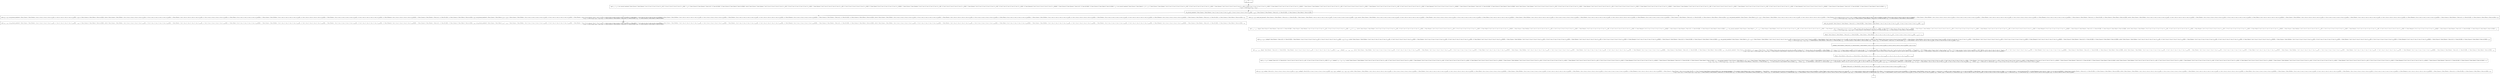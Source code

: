 digraph {
    graph [rankdir=TB
          ,bgcolor=transparent];
    node [shape=box
         ,fillcolor=white
         ,style=filled];
    0 [label=<O <BR/> neq(v<SUB>213</SUB>, v<SUB>213</SUB>)>];
    1 [label=<C <BR/> neq(v<SUB>219</SUB>, v<SUB>219</SUB>), non_ground_member(C Term [Clause C Term [Parent C Succ [C Succ [C Succ [C Succ [v<SUB>219</SUB>]]]] : [C Succ [C Succ [C Succ [C Succ [v<SUB>219</SUB>]]]]]] : v<SUB>128</SUB>], C Term [Clause [C Term [Parent C Term [A []] : [C Term [B []]]]]] : [C Term [Clause [C Term [Male [C Term [A []]]]]]]), solve(C Term [Clause C Term [Father C Var [C Succ [C Succ [C Succ [C Succ [v<SUB>219</SUB>]]]]] : [C Var [C Succ [C Succ [C Succ [C Succ [v<SUB>219</SUB>]]]]]]] : C Term [Parent C Var [C Succ [C Succ [C Succ [C Succ [v<SUB>219</SUB>]]]]] : [C Var [C Succ [C Succ [C Succ [C Succ [v<SUB>219</SUB>]]]]]]] : [C Term [Male [C Var [C Succ [C Succ [C Succ [C Succ [v<SUB>219</SUB>]]]]]]]]] : C Term [Clause C Term [Mother C Var [C Succ [C Succ [C Succ [C Succ [v<SUB>219</SUB>]]]]] : [C Var [C Succ [C Succ [C Succ [C Succ [v<SUB>219</SUB>]]]]]]] : C Term [Parent C Var [C Succ [C Succ [C Succ [C Succ [v<SUB>219</SUB>]]]]] : [C Var [C Succ [C Succ [C Succ [C Succ [v<SUB>219</SUB>]]]]]]] : [C Term [Female [C Var [C Succ [C Succ [C Succ [C Succ [v<SUB>219</SUB>]]]]]]]]] : C Term [Clause [C Term [Parent C Term [A []] : [C Term [B []]]]]] : [C Term [Clause [C Term [Male [C Term [A []]]]]]], v<SUB>128</SUB>), non_ground_member(C Term [Clause C Term [Male [v<SUB>112</SUB>]] : v<SUB>133</SUB>], C Term [Clause C Term [Father C Var [C Succ [C Succ [C Succ [C Succ [v<SUB>219</SUB>]]]]] : [C Var [C Succ [C Succ [C Succ [C Succ [v<SUB>219</SUB>]]]]]]] : C Term [Parent C Var [C Succ [C Succ [C Succ [C Succ [v<SUB>219</SUB>]]]]] : [C Var [C Succ [C Succ [C Succ [C Succ [v<SUB>219</SUB>]]]]]]] : [C Term [Male [C Var [C Succ [C Succ [C Succ [C Succ [v<SUB>219</SUB>]]]]]]]]] : C Term [Clause C Term [Mother C Var [C Succ [C Succ [C Succ [C Succ [v<SUB>219</SUB>]]]]] : [C Var [C Succ [C Succ [C Succ [C Succ [v<SUB>219</SUB>]]]]]]] : C Term [Parent C Var [C Succ [C Succ [C Succ [C Succ [v<SUB>219</SUB>]]]]] : [C Var [C Succ [C Succ [C Succ [C Succ [v<SUB>219</SUB>]]]]]]] : [C Term [Female [C Var [C Succ [C Succ [C Succ [C Succ [v<SUB>219</SUB>]]]]]]]]] : C Term [Clause [C Term [Parent C Term [A []] : [C Term [B []]]]]] : [C Term [Clause [C Term [Male [C Term [A []]]]]]]), solve(C Term [Clause C Term [Father C Var [C Succ [C Succ [C Succ [C Succ [v<SUB>219</SUB>]]]]] : [C Var [C Succ [C Succ [C Succ [C Succ [v<SUB>219</SUB>]]]]]]] : C Term [Parent C Var [C Succ [C Succ [C Succ [C Succ [v<SUB>219</SUB>]]]]] : [C Var [C Succ [C Succ [C Succ [C Succ [v<SUB>219</SUB>]]]]]]] : [C Term [Male [C Var [C Succ [C Succ [C Succ [C Succ [v<SUB>219</SUB>]]]]]]]]] : C Term [Clause C Term [Mother C Var [C Succ [C Succ [C Succ [C Succ [v<SUB>219</SUB>]]]]] : [C Var [C Succ [C Succ [C Succ [C Succ [v<SUB>219</SUB>]]]]]]] : C Term [Parent C Var [C Succ [C Succ [C Succ [C Succ [v<SUB>219</SUB>]]]]] : [C Var [C Succ [C Succ [C Succ [C Succ [v<SUB>219</SUB>]]]]]]] : [C Term [Female [C Var [C Succ [C Succ [C Succ [C Succ [v<SUB>219</SUB>]]]]]]]]] : C Term [Clause [C Term [Parent C Term [A []] : [C Term [B []]]]]] : [C Term [Clause [C Term [Male [C Term [A []]]]]]], v<SUB>133</SUB>) <BR/>  [ v<SUB>213</SUB> &rarr; C Succ [v<SUB>218</SUB>], v<SUB>218</SUB> &rarr; v<SUB>219</SUB> ] >];
    2 [label=<O <BR/> non_ground_member(C Term [Clause C Term [Parent C Succ [C Succ [C Succ [C Succ [v<SUB>219</SUB>]]]] : [C Succ [C Succ [C Succ [C Succ [v<SUB>219</SUB>]]]]]] : v<SUB>128</SUB>], C Term [Clause [C Term [Parent C Term [A []] : [C Term [B []]]]]] : [C Term [Clause [C Term [Male [C Term [A []]]]]]])>];
    3 [label=<C <BR/> neq(v<SUB>219</SUB>, v<SUB>219</SUB>), non_ground_member(C Term [Clause C Term [Parent C Succ [C Succ [C Succ [C Succ [v<SUB>219</SUB>]]]] : [C Succ [C Succ [C Succ [C Succ [v<SUB>219</SUB>]]]]]] : v<SUB>128</SUB>], [C Term [Clause [C Term [Male [C Term [A []]]]]]]), solve(C Term [Clause C Term [Father C Var [C Succ [C Succ [C Succ [C Succ [v<SUB>219</SUB>]]]]] : [C Var [C Succ [C Succ [C Succ [C Succ [v<SUB>219</SUB>]]]]]]] : C Term [Parent C Var [C Succ [C Succ [C Succ [C Succ [v<SUB>219</SUB>]]]]] : [C Var [C Succ [C Succ [C Succ [C Succ [v<SUB>219</SUB>]]]]]]] : [C Term [Male [C Var [C Succ [C Succ [C Succ [C Succ [v<SUB>219</SUB>]]]]]]]]] : C Term [Clause C Term [Mother C Var [C Succ [C Succ [C Succ [C Succ [v<SUB>219</SUB>]]]]] : [C Var [C Succ [C Succ [C Succ [C Succ [v<SUB>219</SUB>]]]]]]] : C Term [Parent C Var [C Succ [C Succ [C Succ [C Succ [v<SUB>219</SUB>]]]]] : [C Var [C Succ [C Succ [C Succ [C Succ [v<SUB>219</SUB>]]]]]]] : [C Term [Female [C Var [C Succ [C Succ [C Succ [C Succ [v<SUB>219</SUB>]]]]]]]]] : C Term [Clause [C Term [Parent C Term [A []] : [C Term [B []]]]]] : [C Term [Clause [C Term [Male [C Term [A []]]]]]], v<SUB>128</SUB>), non_ground_member(C Term [Clause C Term [Male [v<SUB>112</SUB>]] : v<SUB>133</SUB>], C Term [Clause C Term [Father C Var [C Succ [C Succ [C Succ [C Succ [v<SUB>219</SUB>]]]]] : [C Var [C Succ [C Succ [C Succ [C Succ [v<SUB>219</SUB>]]]]]]] : C Term [Parent C Var [C Succ [C Succ [C Succ [C Succ [v<SUB>219</SUB>]]]]] : [C Var [C Succ [C Succ [C Succ [C Succ [v<SUB>219</SUB>]]]]]]] : [C Term [Male [C Var [C Succ [C Succ [C Succ [C Succ [v<SUB>219</SUB>]]]]]]]]] : C Term [Clause C Term [Mother C Var [C Succ [C Succ [C Succ [C Succ [v<SUB>219</SUB>]]]]] : [C Var [C Succ [C Succ [C Succ [C Succ [v<SUB>219</SUB>]]]]]]] : C Term [Parent C Var [C Succ [C Succ [C Succ [C Succ [v<SUB>219</SUB>]]]]] : [C Var [C Succ [C Succ [C Succ [C Succ [v<SUB>219</SUB>]]]]]]] : [C Term [Female [C Var [C Succ [C Succ [C Succ [C Succ [v<SUB>219</SUB>]]]]]]]]] : C Term [Clause [C Term [Parent C Term [A []] : [C Term [B []]]]]] : [C Term [Clause [C Term [Male [C Term [A []]]]]]]), solve(C Term [Clause C Term [Father C Var [C Succ [C Succ [C Succ [C Succ [v<SUB>219</SUB>]]]]] : [C Var [C Succ [C Succ [C Succ [C Succ [v<SUB>219</SUB>]]]]]]] : C Term [Parent C Var [C Succ [C Succ [C Succ [C Succ [v<SUB>219</SUB>]]]]] : [C Var [C Succ [C Succ [C Succ [C Succ [v<SUB>219</SUB>]]]]]]] : [C Term [Male [C Var [C Succ [C Succ [C Succ [C Succ [v<SUB>219</SUB>]]]]]]]]] : C Term [Clause C Term [Mother C Var [C Succ [C Succ [C Succ [C Succ [v<SUB>219</SUB>]]]]] : [C Var [C Succ [C Succ [C Succ [C Succ [v<SUB>219</SUB>]]]]]]] : C Term [Parent C Var [C Succ [C Succ [C Succ [C Succ [v<SUB>219</SUB>]]]]] : [C Var [C Succ [C Succ [C Succ [C Succ [v<SUB>219</SUB>]]]]]]] : [C Term [Female [C Var [C Succ [C Succ [C Succ [C Succ [v<SUB>219</SUB>]]]]]]]]] : C Term [Clause [C Term [Parent C Term [A []] : [C Term [B []]]]]] : [C Term [Clause [C Term [Male [C Term [A []]]]]]], v<SUB>133</SUB>) <BR/>  [ v<SUB>213</SUB> &rarr; C Succ [v<SUB>218</SUB>], v<SUB>218</SUB> &rarr; v<SUB>219</SUB>, v<SUB>220</SUB> &rarr; C Term [Clause [C Term [Parent C Term [A []] : [C Term [B []]]]]], v<SUB>221</SUB> &rarr; [C Term [Clause [C Term [Male [C Term [A []]]]]]] ] >];
    4 [label=<C <BR/> neq(v<SUB>219</SUB>, v<SUB>219</SUB>), make_non_ground(C Term [Clause [C Term [Parent C Term [A []] : [C Term [B []]]]]], C Term [Clause C Term [Parent C Succ [C Succ [C Succ [C Succ [v<SUB>219</SUB>]]]] : [C Succ [C Succ [C Succ [C Succ [v<SUB>219</SUB>]]]]]] : v<SUB>128</SUB>]), solve(C Term [Clause C Term [Father C Var [C Succ [C Succ [C Succ [C Succ [v<SUB>219</SUB>]]]]] : [C Var [C Succ [C Succ [C Succ [C Succ [v<SUB>219</SUB>]]]]]]] : C Term [Parent C Var [C Succ [C Succ [C Succ [C Succ [v<SUB>219</SUB>]]]]] : [C Var [C Succ [C Succ [C Succ [C Succ [v<SUB>219</SUB>]]]]]]] : [C Term [Male [C Var [C Succ [C Succ [C Succ [C Succ [v<SUB>219</SUB>]]]]]]]]] : C Term [Clause C Term [Mother C Var [C Succ [C Succ [C Succ [C Succ [v<SUB>219</SUB>]]]]] : [C Var [C Succ [C Succ [C Succ [C Succ [v<SUB>219</SUB>]]]]]]] : C Term [Parent C Var [C Succ [C Succ [C Succ [C Succ [v<SUB>219</SUB>]]]]] : [C Var [C Succ [C Succ [C Succ [C Succ [v<SUB>219</SUB>]]]]]]] : [C Term [Female [C Var [C Succ [C Succ [C Succ [C Succ [v<SUB>219</SUB>]]]]]]]]] : C Term [Clause [C Term [Parent C Term [A []] : [C Term [B []]]]]] : [C Term [Clause [C Term [Male [C Term [A []]]]]]], v<SUB>128</SUB>), non_ground_member(C Term [Clause C Term [Male [v<SUB>112</SUB>]] : v<SUB>133</SUB>], C Term [Clause C Term [Father C Var [C Succ [C Succ [C Succ [C Succ [v<SUB>219</SUB>]]]]] : [C Var [C Succ [C Succ [C Succ [C Succ [v<SUB>219</SUB>]]]]]]] : C Term [Parent C Var [C Succ [C Succ [C Succ [C Succ [v<SUB>219</SUB>]]]]] : [C Var [C Succ [C Succ [C Succ [C Succ [v<SUB>219</SUB>]]]]]]] : [C Term [Male [C Var [C Succ [C Succ [C Succ [C Succ [v<SUB>219</SUB>]]]]]]]]] : C Term [Clause C Term [Mother C Var [C Succ [C Succ [C Succ [C Succ [v<SUB>219</SUB>]]]]] : [C Var [C Succ [C Succ [C Succ [C Succ [v<SUB>219</SUB>]]]]]]] : C Term [Parent C Var [C Succ [C Succ [C Succ [C Succ [v<SUB>219</SUB>]]]]] : [C Var [C Succ [C Succ [C Succ [C Succ [v<SUB>219</SUB>]]]]]]] : [C Term [Female [C Var [C Succ [C Succ [C Succ [C Succ [v<SUB>219</SUB>]]]]]]]]] : C Term [Clause [C Term [Parent C Term [A []] : [C Term [B []]]]]] : [C Term [Clause [C Term [Male [C Term [A []]]]]]]), solve(C Term [Clause C Term [Father C Var [C Succ [C Succ [C Succ [C Succ [v<SUB>219</SUB>]]]]] : [C Var [C Succ [C Succ [C Succ [C Succ [v<SUB>219</SUB>]]]]]]] : C Term [Parent C Var [C Succ [C Succ [C Succ [C Succ [v<SUB>219</SUB>]]]]] : [C Var [C Succ [C Succ [C Succ [C Succ [v<SUB>219</SUB>]]]]]]] : [C Term [Male [C Var [C Succ [C Succ [C Succ [C Succ [v<SUB>219</SUB>]]]]]]]]] : C Term [Clause C Term [Mother C Var [C Succ [C Succ [C Succ [C Succ [v<SUB>219</SUB>]]]]] : [C Var [C Succ [C Succ [C Succ [C Succ [v<SUB>219</SUB>]]]]]]] : C Term [Parent C Var [C Succ [C Succ [C Succ [C Succ [v<SUB>219</SUB>]]]]] : [C Var [C Succ [C Succ [C Succ [C Succ [v<SUB>219</SUB>]]]]]]] : [C Term [Female [C Var [C Succ [C Succ [C Succ [C Succ [v<SUB>219</SUB>]]]]]]]]] : C Term [Clause [C Term [Parent C Term [A []] : [C Term [B []]]]]] : [C Term [Clause [C Term [Male [C Term [A []]]]]]], v<SUB>133</SUB>) <BR/>  [ v<SUB>213</SUB> &rarr; C Succ [v<SUB>218</SUB>], v<SUB>218</SUB> &rarr; v<SUB>219</SUB>, v<SUB>220</SUB> &rarr; C Term [Clause [C Term [Parent C Term [A []] : [C Term [B []]]]]], v<SUB>221</SUB> &rarr; [C Term [Clause [C Term [Male [C Term [A []]]]]]] ] >];
    5 [label=<Leaf <BR/> neq(v<SUB>219</SUB>, v<SUB>219</SUB>), non_ground_member(C Term [Clause C Term [Parent C Succ [C Succ [C Succ [C Succ [v<SUB>219</SUB>]]]] : [C Succ [C Succ [C Succ [C Succ [v<SUB>219</SUB>]]]]]] : v<SUB>128</SUB>], [C Term [Clause [C Term [Male [C Term [A []]]]]]]), solve(C Term [Clause C Term [Father C Var [C Succ [C Succ [C Succ [C Succ [v<SUB>219</SUB>]]]]] : [C Var [C Succ [C Succ [C Succ [C Succ [v<SUB>219</SUB>]]]]]]] : C Term [Parent C Var [C Succ [C Succ [C Succ [C Succ [v<SUB>219</SUB>]]]]] : [C Var [C Succ [C Succ [C Succ [C Succ [v<SUB>219</SUB>]]]]]]] : [C Term [Male [C Var [C Succ [C Succ [C Succ [C Succ [v<SUB>219</SUB>]]]]]]]]] : C Term [Clause C Term [Mother C Var [C Succ [C Succ [C Succ [C Succ [v<SUB>219</SUB>]]]]] : [C Var [C Succ [C Succ [C Succ [C Succ [v<SUB>219</SUB>]]]]]]] : C Term [Parent C Var [C Succ [C Succ [C Succ [C Succ [v<SUB>219</SUB>]]]]] : [C Var [C Succ [C Succ [C Succ [C Succ [v<SUB>219</SUB>]]]]]]] : [C Term [Female [C Var [C Succ [C Succ [C Succ [C Succ [v<SUB>219</SUB>]]]]]]]]] : C Term [Clause [C Term [Parent C Term [A []] : [C Term [B []]]]]] : [C Term [Clause [C Term [Male [C Term [A []]]]]]], v<SUB>128</SUB>), non_ground_member(C Term [Clause C Term [Male [v<SUB>112</SUB>]] : v<SUB>133</SUB>], C Term [Clause C Term [Father C Var [C Succ [C Succ [C Succ [C Succ [v<SUB>219</SUB>]]]]] : [C Var [C Succ [C Succ [C Succ [C Succ [v<SUB>219</SUB>]]]]]]] : C Term [Parent C Var [C Succ [C Succ [C Succ [C Succ [v<SUB>219</SUB>]]]]] : [C Var [C Succ [C Succ [C Succ [C Succ [v<SUB>219</SUB>]]]]]]] : [C Term [Male [C Var [C Succ [C Succ [C Succ [C Succ [v<SUB>219</SUB>]]]]]]]]] : C Term [Clause C Term [Mother C Var [C Succ [C Succ [C Succ [C Succ [v<SUB>219</SUB>]]]]] : [C Var [C Succ [C Succ [C Succ [C Succ [v<SUB>219</SUB>]]]]]]] : C Term [Parent C Var [C Succ [C Succ [C Succ [C Succ [v<SUB>219</SUB>]]]]] : [C Var [C Succ [C Succ [C Succ [C Succ [v<SUB>219</SUB>]]]]]]] : [C Term [Female [C Var [C Succ [C Succ [C Succ [C Succ [v<SUB>219</SUB>]]]]]]]]] : C Term [Clause [C Term [Parent C Term [A []] : [C Term [B []]]]]] : [C Term [Clause [C Term [Male [C Term [A []]]]]]]), solve(C Term [Clause C Term [Father C Var [C Succ [C Succ [C Succ [C Succ [v<SUB>219</SUB>]]]]] : [C Var [C Succ [C Succ [C Succ [C Succ [v<SUB>219</SUB>]]]]]]] : C Term [Parent C Var [C Succ [C Succ [C Succ [C Succ [v<SUB>219</SUB>]]]]] : [C Var [C Succ [C Succ [C Succ [C Succ [v<SUB>219</SUB>]]]]]]] : [C Term [Male [C Var [C Succ [C Succ [C Succ [C Succ [v<SUB>219</SUB>]]]]]]]]] : C Term [Clause C Term [Mother C Var [C Succ [C Succ [C Succ [C Succ [v<SUB>219</SUB>]]]]] : [C Var [C Succ [C Succ [C Succ [C Succ [v<SUB>219</SUB>]]]]]]] : C Term [Parent C Var [C Succ [C Succ [C Succ [C Succ [v<SUB>219</SUB>]]]]] : [C Var [C Succ [C Succ [C Succ [C Succ [v<SUB>219</SUB>]]]]]]] : [C Term [Female [C Var [C Succ [C Succ [C Succ [C Succ [v<SUB>219</SUB>]]]]]]]]] : C Term [Clause [C Term [Parent C Term [A []] : [C Term [B []]]]]] : [C Term [Clause [C Term [Male [C Term [A []]]]]]], v<SUB>133</SUB>) <BR/>  [ v<SUB>213</SUB> &rarr; C Succ [v<SUB>218</SUB>], v<SUB>218</SUB> &rarr; v<SUB>219</SUB>, v<SUB>220</SUB> &rarr; C Term [Clause [C Term [Parent C Term [A []] : [C Term [B []]]]]], v<SUB>221</SUB> &rarr; [C Term [Clause [C Term [Male [C Term [A []]]]]]] ] >];
    6 [label=<O <BR/> make_non_ground(C Term [Clause [C Term [Parent C Term [A []] : [C Term [B []]]]]], C Term [Clause C Term [Parent C Succ [C Succ [C Succ [C Succ [v<SUB>219</SUB>]]]] : [C Succ [C Succ [C Succ [C Succ [v<SUB>219</SUB>]]]]]] : v<SUB>128</SUB>])>];
    7 [label=<C <BR/> neq(v<SUB>219</SUB>, v<SUB>219</SUB>), mkng(C Term [Clause [C Term [Parent C Term [A []] : [C Term [B []]]]]], C Term [Clause C Term [Parent C Succ [C Succ [C Succ [C Succ [v<SUB>219</SUB>]]]] : [C Succ [C Succ [C Succ [C Succ [v<SUB>219</SUB>]]]]]] : v<SUB>128</SUB>], [], v<SUB>222</SUB>), solve(C Term [Clause C Term [Father C Var [C Succ [C Succ [C Succ [C Succ [v<SUB>219</SUB>]]]]] : [C Var [C Succ [C Succ [C Succ [C Succ [v<SUB>219</SUB>]]]]]]] : C Term [Parent C Var [C Succ [C Succ [C Succ [C Succ [v<SUB>219</SUB>]]]]] : [C Var [C Succ [C Succ [C Succ [C Succ [v<SUB>219</SUB>]]]]]]] : [C Term [Male [C Var [C Succ [C Succ [C Succ [C Succ [v<SUB>219</SUB>]]]]]]]]] : C Term [Clause C Term [Mother C Var [C Succ [C Succ [C Succ [C Succ [v<SUB>219</SUB>]]]]] : [C Var [C Succ [C Succ [C Succ [C Succ [v<SUB>219</SUB>]]]]]]] : C Term [Parent C Var [C Succ [C Succ [C Succ [C Succ [v<SUB>219</SUB>]]]]] : [C Var [C Succ [C Succ [C Succ [C Succ [v<SUB>219</SUB>]]]]]]] : [C Term [Female [C Var [C Succ [C Succ [C Succ [C Succ [v<SUB>219</SUB>]]]]]]]]] : C Term [Clause [C Term [Parent C Term [A []] : [C Term [B []]]]]] : [C Term [Clause [C Term [Male [C Term [A []]]]]]], v<SUB>128</SUB>), non_ground_member(C Term [Clause C Term [Male [v<SUB>112</SUB>]] : v<SUB>133</SUB>], C Term [Clause C Term [Father C Var [C Succ [C Succ [C Succ [C Succ [v<SUB>219</SUB>]]]]] : [C Var [C Succ [C Succ [C Succ [C Succ [v<SUB>219</SUB>]]]]]]] : C Term [Parent C Var [C Succ [C Succ [C Succ [C Succ [v<SUB>219</SUB>]]]]] : [C Var [C Succ [C Succ [C Succ [C Succ [v<SUB>219</SUB>]]]]]]] : [C Term [Male [C Var [C Succ [C Succ [C Succ [C Succ [v<SUB>219</SUB>]]]]]]]]] : C Term [Clause C Term [Mother C Var [C Succ [C Succ [C Succ [C Succ [v<SUB>219</SUB>]]]]] : [C Var [C Succ [C Succ [C Succ [C Succ [v<SUB>219</SUB>]]]]]]] : C Term [Parent C Var [C Succ [C Succ [C Succ [C Succ [v<SUB>219</SUB>]]]]] : [C Var [C Succ [C Succ [C Succ [C Succ [v<SUB>219</SUB>]]]]]]] : [C Term [Female [C Var [C Succ [C Succ [C Succ [C Succ [v<SUB>219</SUB>]]]]]]]]] : C Term [Clause [C Term [Parent C Term [A []] : [C Term [B []]]]]] : [C Term [Clause [C Term [Male [C Term [A []]]]]]]), solve(C Term [Clause C Term [Father C Var [C Succ [C Succ [C Succ [C Succ [v<SUB>219</SUB>]]]]] : [C Var [C Succ [C Succ [C Succ [C Succ [v<SUB>219</SUB>]]]]]]] : C Term [Parent C Var [C Succ [C Succ [C Succ [C Succ [v<SUB>219</SUB>]]]]] : [C Var [C Succ [C Succ [C Succ [C Succ [v<SUB>219</SUB>]]]]]]] : [C Term [Male [C Var [C Succ [C Succ [C Succ [C Succ [v<SUB>219</SUB>]]]]]]]]] : C Term [Clause C Term [Mother C Var [C Succ [C Succ [C Succ [C Succ [v<SUB>219</SUB>]]]]] : [C Var [C Succ [C Succ [C Succ [C Succ [v<SUB>219</SUB>]]]]]]] : C Term [Parent C Var [C Succ [C Succ [C Succ [C Succ [v<SUB>219</SUB>]]]]] : [C Var [C Succ [C Succ [C Succ [C Succ [v<SUB>219</SUB>]]]]]]] : [C Term [Female [C Var [C Succ [C Succ [C Succ [C Succ [v<SUB>219</SUB>]]]]]]]]] : C Term [Clause [C Term [Parent C Term [A []] : [C Term [B []]]]]] : [C Term [Clause [C Term [Male [C Term [A []]]]]]], v<SUB>133</SUB>) <BR/>  [ v<SUB>213</SUB> &rarr; C Succ [v<SUB>218</SUB>], v<SUB>218</SUB> &rarr; v<SUB>219</SUB>, v<SUB>220</SUB> &rarr; C Term [Clause [C Term [Parent C Term [A []] : [C Term [B []]]]]], v<SUB>221</SUB> &rarr; [C Term [Clause [C Term [Male [C Term [A []]]]]]] ] >];
    8 [label=<O <BR/> mkng(C Term [Clause [C Term [Parent C Term [A []] : [C Term [B []]]]]], C Term [Clause C Term [Parent C Succ [C Succ [C Succ [C Succ [v<SUB>219</SUB>]]]] : [C Succ [C Succ [C Succ [C Succ [v<SUB>219</SUB>]]]]]] : v<SUB>128</SUB>], [], v<SUB>222</SUB>)>];
    9 [label=<C <BR/> neq(v<SUB>219</SUB>, v<SUB>219</SUB>), l_mkng([C Term [Parent C Term [A []] : [C Term [B []]]]], C Term [Parent C Succ [C Succ [C Succ [C Succ [v<SUB>219</SUB>]]]] : [C Succ [C Succ [C Succ [C Succ [v<SUB>219</SUB>]]]]]] : v<SUB>128</SUB>, [], v<SUB>222</SUB>), solve(C Term [Clause C Term [Father C Var [C Succ [C Succ [C Succ [C Succ [v<SUB>219</SUB>]]]]] : [C Var [C Succ [C Succ [C Succ [C Succ [v<SUB>219</SUB>]]]]]]] : C Term [Parent C Var [C Succ [C Succ [C Succ [C Succ [v<SUB>219</SUB>]]]]] : [C Var [C Succ [C Succ [C Succ [C Succ [v<SUB>219</SUB>]]]]]]] : [C Term [Male [C Var [C Succ [C Succ [C Succ [C Succ [v<SUB>219</SUB>]]]]]]]]] : C Term [Clause C Term [Mother C Var [C Succ [C Succ [C Succ [C Succ [v<SUB>219</SUB>]]]]] : [C Var [C Succ [C Succ [C Succ [C Succ [v<SUB>219</SUB>]]]]]]] : C Term [Parent C Var [C Succ [C Succ [C Succ [C Succ [v<SUB>219</SUB>]]]]] : [C Var [C Succ [C Succ [C Succ [C Succ [v<SUB>219</SUB>]]]]]]] : [C Term [Female [C Var [C Succ [C Succ [C Succ [C Succ [v<SUB>219</SUB>]]]]]]]]] : C Term [Clause [C Term [Parent C Term [A []] : [C Term [B []]]]]] : [C Term [Clause [C Term [Male [C Term [A []]]]]]], v<SUB>128</SUB>), non_ground_member(C Term [Clause C Term [Male [v<SUB>112</SUB>]] : v<SUB>133</SUB>], C Term [Clause C Term [Father C Var [C Succ [C Succ [C Succ [C Succ [v<SUB>219</SUB>]]]]] : [C Var [C Succ [C Succ [C Succ [C Succ [v<SUB>219</SUB>]]]]]]] : C Term [Parent C Var [C Succ [C Succ [C Succ [C Succ [v<SUB>219</SUB>]]]]] : [C Var [C Succ [C Succ [C Succ [C Succ [v<SUB>219</SUB>]]]]]]] : [C Term [Male [C Var [C Succ [C Succ [C Succ [C Succ [v<SUB>219</SUB>]]]]]]]]] : C Term [Clause C Term [Mother C Var [C Succ [C Succ [C Succ [C Succ [v<SUB>219</SUB>]]]]] : [C Var [C Succ [C Succ [C Succ [C Succ [v<SUB>219</SUB>]]]]]]] : C Term [Parent C Var [C Succ [C Succ [C Succ [C Succ [v<SUB>219</SUB>]]]]] : [C Var [C Succ [C Succ [C Succ [C Succ [v<SUB>219</SUB>]]]]]]] : [C Term [Female [C Var [C Succ [C Succ [C Succ [C Succ [v<SUB>219</SUB>]]]]]]]]] : C Term [Clause [C Term [Parent C Term [A []] : [C Term [B []]]]]] : [C Term [Clause [C Term [Male [C Term [A []]]]]]]), solve(C Term [Clause C Term [Father C Var [C Succ [C Succ [C Succ [C Succ [v<SUB>219</SUB>]]]]] : [C Var [C Succ [C Succ [C Succ [C Succ [v<SUB>219</SUB>]]]]]]] : C Term [Parent C Var [C Succ [C Succ [C Succ [C Succ [v<SUB>219</SUB>]]]]] : [C Var [C Succ [C Succ [C Succ [C Succ [v<SUB>219</SUB>]]]]]]] : [C Term [Male [C Var [C Succ [C Succ [C Succ [C Succ [v<SUB>219</SUB>]]]]]]]]] : C Term [Clause C Term [Mother C Var [C Succ [C Succ [C Succ [C Succ [v<SUB>219</SUB>]]]]] : [C Var [C Succ [C Succ [C Succ [C Succ [v<SUB>219</SUB>]]]]]]] : C Term [Parent C Var [C Succ [C Succ [C Succ [C Succ [v<SUB>219</SUB>]]]]] : [C Var [C Succ [C Succ [C Succ [C Succ [v<SUB>219</SUB>]]]]]]] : [C Term [Female [C Var [C Succ [C Succ [C Succ [C Succ [v<SUB>219</SUB>]]]]]]]]] : C Term [Clause [C Term [Parent C Term [A []] : [C Term [B []]]]]] : [C Term [Clause [C Term [Male [C Term [A []]]]]]], v<SUB>133</SUB>) <BR/>  [ v<SUB>213</SUB> &rarr; C Succ [v<SUB>218</SUB>], v<SUB>218</SUB> &rarr; v<SUB>219</SUB>, v<SUB>220</SUB> &rarr; C Term [Clause [C Term [Parent C Term [A []] : [C Term [B []]]]]], v<SUB>221</SUB> &rarr; [C Term [Clause [C Term [Male [C Term [A []]]]]]], v<SUB>231</SUB> &rarr; Clause, v<SUB>232</SUB> &rarr; [C Term [Parent C Term [A []] : [C Term [B []]]]], v<SUB>233</SUB> &rarr; C Term [Parent C Succ [C Succ [C Succ [C Succ [v<SUB>219</SUB>]]]] : [C Succ [C Succ [C Succ [C Succ [v<SUB>219</SUB>]]]]]] : v<SUB>128</SUB> ] >];
    10 [label=<O <BR/> l_mkng([C Term [Parent C Term [A []] : [C Term [B []]]]], C Term [Parent C Succ [C Succ [C Succ [C Succ [v<SUB>219</SUB>]]]] : [C Succ [C Succ [C Succ [C Succ [v<SUB>219</SUB>]]]]]] : v<SUB>128</SUB>, [], v<SUB>222</SUB>)>];
    11 [label=<C <BR/> neq(v<SUB>219</SUB>, v<SUB>219</SUB>), mkng(C Term [Parent C Term [A []] : [C Term [B []]]], C Term [Parent C Succ [C Succ [C Succ [C Succ [v<SUB>219</SUB>]]]] : [C Succ [C Succ [C Succ [C Succ [v<SUB>219</SUB>]]]]]], [], v<SUB>238</SUB>), l_mkng([], v<SUB>237</SUB>, v<SUB>238</SUB>, v<SUB>222</SUB>), solve(C Term [Clause C Term [Father C Var [C Succ [C Succ [C Succ [C Succ [v<SUB>219</SUB>]]]]] : [C Var [C Succ [C Succ [C Succ [C Succ [v<SUB>219</SUB>]]]]]]] : C Term [Parent C Var [C Succ [C Succ [C Succ [C Succ [v<SUB>219</SUB>]]]]] : [C Var [C Succ [C Succ [C Succ [C Succ [v<SUB>219</SUB>]]]]]]] : [C Term [Male [C Var [C Succ [C Succ [C Succ [C Succ [v<SUB>219</SUB>]]]]]]]]] : C Term [Clause C Term [Mother C Var [C Succ [C Succ [C Succ [C Succ [v<SUB>219</SUB>]]]]] : [C Var [C Succ [C Succ [C Succ [C Succ [v<SUB>219</SUB>]]]]]]] : C Term [Parent C Var [C Succ [C Succ [C Succ [C Succ [v<SUB>219</SUB>]]]]] : [C Var [C Succ [C Succ [C Succ [C Succ [v<SUB>219</SUB>]]]]]]] : [C Term [Female [C Var [C Succ [C Succ [C Succ [C Succ [v<SUB>219</SUB>]]]]]]]]] : C Term [Clause [C Term [Parent C Term [A []] : [C Term [B []]]]]] : [C Term [Clause [C Term [Male [C Term [A []]]]]]], v<SUB>237</SUB>), non_ground_member(C Term [Clause C Term [Male [v<SUB>112</SUB>]] : v<SUB>133</SUB>], C Term [Clause C Term [Father C Var [C Succ [C Succ [C Succ [C Succ [v<SUB>219</SUB>]]]]] : [C Var [C Succ [C Succ [C Succ [C Succ [v<SUB>219</SUB>]]]]]]] : C Term [Parent C Var [C Succ [C Succ [C Succ [C Succ [v<SUB>219</SUB>]]]]] : [C Var [C Succ [C Succ [C Succ [C Succ [v<SUB>219</SUB>]]]]]]] : [C Term [Male [C Var [C Succ [C Succ [C Succ [C Succ [v<SUB>219</SUB>]]]]]]]]] : C Term [Clause C Term [Mother C Var [C Succ [C Succ [C Succ [C Succ [v<SUB>219</SUB>]]]]] : [C Var [C Succ [C Succ [C Succ [C Succ [v<SUB>219</SUB>]]]]]]] : C Term [Parent C Var [C Succ [C Succ [C Succ [C Succ [v<SUB>219</SUB>]]]]] : [C Var [C Succ [C Succ [C Succ [C Succ [v<SUB>219</SUB>]]]]]]] : [C Term [Female [C Var [C Succ [C Succ [C Succ [C Succ [v<SUB>219</SUB>]]]]]]]]] : C Term [Clause [C Term [Parent C Term [A []] : [C Term [B []]]]]] : [C Term [Clause [C Term [Male [C Term [A []]]]]]]), solve(C Term [Clause C Term [Father C Var [C Succ [C Succ [C Succ [C Succ [v<SUB>219</SUB>]]]]] : [C Var [C Succ [C Succ [C Succ [C Succ [v<SUB>219</SUB>]]]]]]] : C Term [Parent C Var [C Succ [C Succ [C Succ [C Succ [v<SUB>219</SUB>]]]]] : [C Var [C Succ [C Succ [C Succ [C Succ [v<SUB>219</SUB>]]]]]]] : [C Term [Male [C Var [C Succ [C Succ [C Succ [C Succ [v<SUB>219</SUB>]]]]]]]]] : C Term [Clause C Term [Mother C Var [C Succ [C Succ [C Succ [C Succ [v<SUB>219</SUB>]]]]] : [C Var [C Succ [C Succ [C Succ [C Succ [v<SUB>219</SUB>]]]]]]] : C Term [Parent C Var [C Succ [C Succ [C Succ [C Succ [v<SUB>219</SUB>]]]]] : [C Var [C Succ [C Succ [C Succ [C Succ [v<SUB>219</SUB>]]]]]]] : [C Term [Female [C Var [C Succ [C Succ [C Succ [C Succ [v<SUB>219</SUB>]]]]]]]]] : C Term [Clause [C Term [Parent C Term [A []] : [C Term [B []]]]]] : [C Term [Clause [C Term [Male [C Term [A []]]]]]], v<SUB>133</SUB>) <BR/>  [ v<SUB>128</SUB> &rarr; v<SUB>237</SUB>, v<SUB>213</SUB> &rarr; C Succ [v<SUB>218</SUB>], v<SUB>218</SUB> &rarr; v<SUB>219</SUB>, v<SUB>220</SUB> &rarr; C Term [Clause [C Term [Parent C Term [A []] : [C Term [B []]]]]], v<SUB>221</SUB> &rarr; [C Term [Clause [C Term [Male [C Term [A []]]]]]], v<SUB>231</SUB> &rarr; Clause, v<SUB>232</SUB> &rarr; [C Term [Parent C Term [A []] : [C Term [B []]]]], v<SUB>233</SUB> &rarr; C Term [Parent C Succ [C Succ [C Succ [C Succ [v<SUB>219</SUB>]]]] : [C Succ [C Succ [C Succ [C Succ [v<SUB>219</SUB>]]]]]] : v<SUB>128</SUB>, v<SUB>234</SUB> &rarr; C Term [Parent C Term [A []] : [C Term [B []]]], v<SUB>235</SUB> &rarr; [], v<SUB>236</SUB> &rarr; C Term [Parent C Succ [C Succ [C Succ [C Succ [v<SUB>219</SUB>]]]] : [C Succ [C Succ [C Succ [C Succ [v<SUB>219</SUB>]]]]]] ] >];
    12 [label=<O <BR/> mkng(C Term [Parent C Term [A []] : [C Term [B []]]], C Term [Parent C Succ [C Succ [C Succ [C Succ [v<SUB>219</SUB>]]]] : [C Succ [C Succ [C Succ [C Succ [v<SUB>219</SUB>]]]]]], [], v<SUB>238</SUB>)>];
    13 [label=<C <BR/> neq(v<SUB>219</SUB>, v<SUB>219</SUB>), l_mkng(C Term [A []] : [C Term [B []]], C Succ [C Succ [C Succ [C Succ [v<SUB>219</SUB>]]]] : [C Succ [C Succ [C Succ [C Succ [v<SUB>219</SUB>]]]]], [], v<SUB>238</SUB>), l_mkng([], v<SUB>237</SUB>, v<SUB>238</SUB>, v<SUB>222</SUB>), solve(C Term [Clause C Term [Father C Var [C Succ [C Succ [C Succ [C Succ [v<SUB>219</SUB>]]]]] : [C Var [C Succ [C Succ [C Succ [C Succ [v<SUB>219</SUB>]]]]]]] : C Term [Parent C Var [C Succ [C Succ [C Succ [C Succ [v<SUB>219</SUB>]]]]] : [C Var [C Succ [C Succ [C Succ [C Succ [v<SUB>219</SUB>]]]]]]] : [C Term [Male [C Var [C Succ [C Succ [C Succ [C Succ [v<SUB>219</SUB>]]]]]]]]] : C Term [Clause C Term [Mother C Var [C Succ [C Succ [C Succ [C Succ [v<SUB>219</SUB>]]]]] : [C Var [C Succ [C Succ [C Succ [C Succ [v<SUB>219</SUB>]]]]]]] : C Term [Parent C Var [C Succ [C Succ [C Succ [C Succ [v<SUB>219</SUB>]]]]] : [C Var [C Succ [C Succ [C Succ [C Succ [v<SUB>219</SUB>]]]]]]] : [C Term [Female [C Var [C Succ [C Succ [C Succ [C Succ [v<SUB>219</SUB>]]]]]]]]] : C Term [Clause [C Term [Parent C Term [A []] : [C Term [B []]]]]] : [C Term [Clause [C Term [Male [C Term [A []]]]]]], v<SUB>237</SUB>), non_ground_member(C Term [Clause C Term [Male [v<SUB>112</SUB>]] : v<SUB>133</SUB>], C Term [Clause C Term [Father C Var [C Succ [C Succ [C Succ [C Succ [v<SUB>219</SUB>]]]]] : [C Var [C Succ [C Succ [C Succ [C Succ [v<SUB>219</SUB>]]]]]]] : C Term [Parent C Var [C Succ [C Succ [C Succ [C Succ [v<SUB>219</SUB>]]]]] : [C Var [C Succ [C Succ [C Succ [C Succ [v<SUB>219</SUB>]]]]]]] : [C Term [Male [C Var [C Succ [C Succ [C Succ [C Succ [v<SUB>219</SUB>]]]]]]]]] : C Term [Clause C Term [Mother C Var [C Succ [C Succ [C Succ [C Succ [v<SUB>219</SUB>]]]]] : [C Var [C Succ [C Succ [C Succ [C Succ [v<SUB>219</SUB>]]]]]]] : C Term [Parent C Var [C Succ [C Succ [C Succ [C Succ [v<SUB>219</SUB>]]]]] : [C Var [C Succ [C Succ [C Succ [C Succ [v<SUB>219</SUB>]]]]]]] : [C Term [Female [C Var [C Succ [C Succ [C Succ [C Succ [v<SUB>219</SUB>]]]]]]]]] : C Term [Clause [C Term [Parent C Term [A []] : [C Term [B []]]]]] : [C Term [Clause [C Term [Male [C Term [A []]]]]]]), solve(C Term [Clause C Term [Father C Var [C Succ [C Succ [C Succ [C Succ [v<SUB>219</SUB>]]]]] : [C Var [C Succ [C Succ [C Succ [C Succ [v<SUB>219</SUB>]]]]]]] : C Term [Parent C Var [C Succ [C Succ [C Succ [C Succ [v<SUB>219</SUB>]]]]] : [C Var [C Succ [C Succ [C Succ [C Succ [v<SUB>219</SUB>]]]]]]] : [C Term [Male [C Var [C Succ [C Succ [C Succ [C Succ [v<SUB>219</SUB>]]]]]]]]] : C Term [Clause C Term [Mother C Var [C Succ [C Succ [C Succ [C Succ [v<SUB>219</SUB>]]]]] : [C Var [C Succ [C Succ [C Succ [C Succ [v<SUB>219</SUB>]]]]]]] : C Term [Parent C Var [C Succ [C Succ [C Succ [C Succ [v<SUB>219</SUB>]]]]] : [C Var [C Succ [C Succ [C Succ [C Succ [v<SUB>219</SUB>]]]]]]] : [C Term [Female [C Var [C Succ [C Succ [C Succ [C Succ [v<SUB>219</SUB>]]]]]]]]] : C Term [Clause [C Term [Parent C Term [A []] : [C Term [B []]]]]] : [C Term [Clause [C Term [Male [C Term [A []]]]]]], v<SUB>133</SUB>) <BR/>  [ v<SUB>128</SUB> &rarr; v<SUB>237</SUB>, v<SUB>213</SUB> &rarr; C Succ [v<SUB>218</SUB>], v<SUB>218</SUB> &rarr; v<SUB>219</SUB>, v<SUB>220</SUB> &rarr; C Term [Clause [C Term [Parent C Term [A []] : [C Term [B []]]]]], v<SUB>221</SUB> &rarr; [C Term [Clause [C Term [Male [C Term [A []]]]]]], v<SUB>231</SUB> &rarr; Clause, v<SUB>232</SUB> &rarr; [C Term [Parent C Term [A []] : [C Term [B []]]]], v<SUB>233</SUB> &rarr; C Term [Parent C Succ [C Succ [C Succ [C Succ [v<SUB>219</SUB>]]]] : [C Succ [C Succ [C Succ [C Succ [v<SUB>219</SUB>]]]]]] : v<SUB>128</SUB>, v<SUB>234</SUB> &rarr; C Term [Parent C Term [A []] : [C Term [B []]]], v<SUB>235</SUB> &rarr; [], v<SUB>236</SUB> &rarr; C Term [Parent C Succ [C Succ [C Succ [C Succ [v<SUB>219</SUB>]]]] : [C Succ [C Succ [C Succ [C Succ [v<SUB>219</SUB>]]]]]], v<SUB>247</SUB> &rarr; Parent, v<SUB>248</SUB> &rarr; C Term [A []] : [C Term [B []]], v<SUB>249</SUB> &rarr; C Succ [C Succ [C Succ [C Succ [v<SUB>219</SUB>]]]] : [C Succ [C Succ [C Succ [C Succ [v<SUB>219</SUB>]]]]] ] >];
    14 [label=<O <BR/> l_mkng(C Term [A []] : [C Term [B []]], C Succ [C Succ [C Succ [C Succ [v<SUB>219</SUB>]]]] : [C Succ [C Succ [C Succ [C Succ [v<SUB>219</SUB>]]]]], [], v<SUB>238</SUB>)>];
    15 [label=<C <BR/> neq(v<SUB>219</SUB>, v<SUB>219</SUB>), mkng(C Term [A []], C Succ [C Succ [C Succ [C Succ [v<SUB>219</SUB>]]]], [], v<SUB>254</SUB>), l_mkng([C Term [B []]], [C Succ [C Succ [C Succ [C Succ [v<SUB>219</SUB>]]]]], v<SUB>254</SUB>, v<SUB>238</SUB>), l_mkng([], v<SUB>237</SUB>, v<SUB>238</SUB>, v<SUB>222</SUB>), solve(C Term [Clause C Term [Father C Var [C Succ [C Succ [C Succ [C Succ [v<SUB>219</SUB>]]]]] : [C Var [C Succ [C Succ [C Succ [C Succ [v<SUB>219</SUB>]]]]]]] : C Term [Parent C Var [C Succ [C Succ [C Succ [C Succ [v<SUB>219</SUB>]]]]] : [C Var [C Succ [C Succ [C Succ [C Succ [v<SUB>219</SUB>]]]]]]] : [C Term [Male [C Var [C Succ [C Succ [C Succ [C Succ [v<SUB>219</SUB>]]]]]]]]] : C Term [Clause C Term [Mother C Var [C Succ [C Succ [C Succ [C Succ [v<SUB>219</SUB>]]]]] : [C Var [C Succ [C Succ [C Succ [C Succ [v<SUB>219</SUB>]]]]]]] : C Term [Parent C Var [C Succ [C Succ [C Succ [C Succ [v<SUB>219</SUB>]]]]] : [C Var [C Succ [C Succ [C Succ [C Succ [v<SUB>219</SUB>]]]]]]] : [C Term [Female [C Var [C Succ [C Succ [C Succ [C Succ [v<SUB>219</SUB>]]]]]]]]] : C Term [Clause [C Term [Parent C Term [A []] : [C Term [B []]]]]] : [C Term [Clause [C Term [Male [C Term [A []]]]]]], v<SUB>237</SUB>), non_ground_member(C Term [Clause C Term [Male [v<SUB>112</SUB>]] : v<SUB>133</SUB>], C Term [Clause C Term [Father C Var [C Succ [C Succ [C Succ [C Succ [v<SUB>219</SUB>]]]]] : [C Var [C Succ [C Succ [C Succ [C Succ [v<SUB>219</SUB>]]]]]]] : C Term [Parent C Var [C Succ [C Succ [C Succ [C Succ [v<SUB>219</SUB>]]]]] : [C Var [C Succ [C Succ [C Succ [C Succ [v<SUB>219</SUB>]]]]]]] : [C Term [Male [C Var [C Succ [C Succ [C Succ [C Succ [v<SUB>219</SUB>]]]]]]]]] : C Term [Clause C Term [Mother C Var [C Succ [C Succ [C Succ [C Succ [v<SUB>219</SUB>]]]]] : [C Var [C Succ [C Succ [C Succ [C Succ [v<SUB>219</SUB>]]]]]]] : C Term [Parent C Var [C Succ [C Succ [C Succ [C Succ [v<SUB>219</SUB>]]]]] : [C Var [C Succ [C Succ [C Succ [C Succ [v<SUB>219</SUB>]]]]]]] : [C Term [Female [C Var [C Succ [C Succ [C Succ [C Succ [v<SUB>219</SUB>]]]]]]]]] : C Term [Clause [C Term [Parent C Term [A []] : [C Term [B []]]]]] : [C Term [Clause [C Term [Male [C Term [A []]]]]]]), solve(C Term [Clause C Term [Father C Var [C Succ [C Succ [C Succ [C Succ [v<SUB>219</SUB>]]]]] : [C Var [C Succ [C Succ [C Succ [C Succ [v<SUB>219</SUB>]]]]]]] : C Term [Parent C Var [C Succ [C Succ [C Succ [C Succ [v<SUB>219</SUB>]]]]] : [C Var [C Succ [C Succ [C Succ [C Succ [v<SUB>219</SUB>]]]]]]] : [C Term [Male [C Var [C Succ [C Succ [C Succ [C Succ [v<SUB>219</SUB>]]]]]]]]] : C Term [Clause C Term [Mother C Var [C Succ [C Succ [C Succ [C Succ [v<SUB>219</SUB>]]]]] : [C Var [C Succ [C Succ [C Succ [C Succ [v<SUB>219</SUB>]]]]]]] : C Term [Parent C Var [C Succ [C Succ [C Succ [C Succ [v<SUB>219</SUB>]]]]] : [C Var [C Succ [C Succ [C Succ [C Succ [v<SUB>219</SUB>]]]]]]] : [C Term [Female [C Var [C Succ [C Succ [C Succ [C Succ [v<SUB>219</SUB>]]]]]]]]] : C Term [Clause [C Term [Parent C Term [A []] : [C Term [B []]]]]] : [C Term [Clause [C Term [Male [C Term [A []]]]]]], v<SUB>133</SUB>) <BR/>  [ v<SUB>128</SUB> &rarr; v<SUB>237</SUB>, v<SUB>213</SUB> &rarr; C Succ [v<SUB>218</SUB>], v<SUB>218</SUB> &rarr; v<SUB>219</SUB>, v<SUB>220</SUB> &rarr; C Term [Clause [C Term [Parent C Term [A []] : [C Term [B []]]]]], v<SUB>221</SUB> &rarr; [C Term [Clause [C Term [Male [C Term [A []]]]]]], v<SUB>231</SUB> &rarr; Clause, v<SUB>232</SUB> &rarr; [C Term [Parent C Term [A []] : [C Term [B []]]]], v<SUB>233</SUB> &rarr; C Term [Parent C Succ [C Succ [C Succ [C Succ [v<SUB>219</SUB>]]]] : [C Succ [C Succ [C Succ [C Succ [v<SUB>219</SUB>]]]]]] : v<SUB>128</SUB>, v<SUB>234</SUB> &rarr; C Term [Parent C Term [A []] : [C Term [B []]]], v<SUB>235</SUB> &rarr; [], v<SUB>236</SUB> &rarr; C Term [Parent C Succ [C Succ [C Succ [C Succ [v<SUB>219</SUB>]]]] : [C Succ [C Succ [C Succ [C Succ [v<SUB>219</SUB>]]]]]], v<SUB>247</SUB> &rarr; Parent, v<SUB>248</SUB> &rarr; C Term [A []] : [C Term [B []]], v<SUB>249</SUB> &rarr; C Succ [C Succ [C Succ [C Succ [v<SUB>219</SUB>]]]] : [C Succ [C Succ [C Succ [C Succ [v<SUB>219</SUB>]]]]], v<SUB>250</SUB> &rarr; C Term [A []], v<SUB>251</SUB> &rarr; [C Term [B []]], v<SUB>252</SUB> &rarr; C Succ [C Succ [C Succ [C Succ [v<SUB>219</SUB>]]]], v<SUB>253</SUB> &rarr; [C Succ [C Succ [C Succ [C Succ [v<SUB>219</SUB>]]]]] ] >];
    16 [label=<_|_>];
    0 -> 1 [label=""];
    1 -> 2 [label=""];
    2 -> 3 [label=""];
    2 -> 4 [label=""];
    3 -> 5 [label=""];
    4 -> 6 [label=""];
    6 -> 7 [label=""];
    7 -> 8 [label=""];
    8 -> 9 [label=""];
    9 -> 10 [label=""];
    10 -> 11 [label=""];
    11 -> 12 [label=""];
    12 -> 13 [label=""];
    13 -> 14 [label=""];
    14 -> 15 [label=""];
    15 -> 16 [label=""];
}